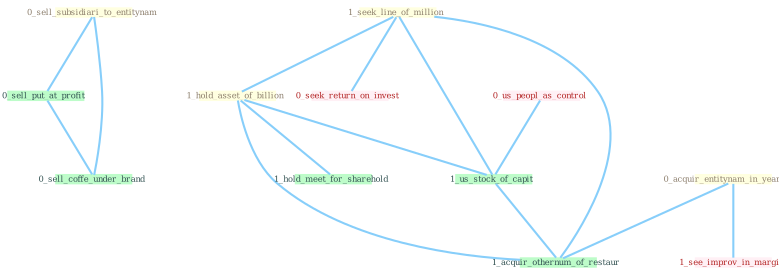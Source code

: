 Graph G{ 
    node
    [shape=polygon,style=filled,width=.5,height=.06,color="#BDFCC9",fixedsize=true,fontsize=4,
    fontcolor="#2f4f4f"];
    {node
    [color="#ffffe0", fontcolor="#8b7d6b"] "0_sell_subsidiari_to_entitynam " "1_seek_line_of_million " "1_hold_asset_of_billion " "0_acquir_entitynam_in_yearnum "}
{node [color="#fff0f5", fontcolor="#b22222"] "0_us_peopl_as_control " "0_seek_return_on_invest " "1_see_improv_in_margin "}
edge [color="#B0E2FF"];

	"0_sell_subsidiari_to_entitynam " -- "0_sell_put_at_profit " [w="1", color="#87cefa" ];
	"0_sell_subsidiari_to_entitynam " -- "0_sell_coffe_under_brand " [w="1", color="#87cefa" ];
	"1_seek_line_of_million " -- "1_hold_asset_of_billion " [w="1", color="#87cefa" ];
	"1_seek_line_of_million " -- "0_seek_return_on_invest " [w="1", color="#87cefa" ];
	"1_seek_line_of_million " -- "1_us_stock_of_capit " [w="1", color="#87cefa" ];
	"1_seek_line_of_million " -- "1_acquir_othernum_of_restaur " [w="1", color="#87cefa" ];
	"1_hold_asset_of_billion " -- "1_us_stock_of_capit " [w="1", color="#87cefa" ];
	"1_hold_asset_of_billion " -- "1_hold_meet_for_sharehold " [w="1", color="#87cefa" ];
	"1_hold_asset_of_billion " -- "1_acquir_othernum_of_restaur " [w="1", color="#87cefa" ];
	"0_acquir_entitynam_in_yearnum " -- "1_see_improv_in_margin " [w="1", color="#87cefa" ];
	"0_acquir_entitynam_in_yearnum " -- "1_acquir_othernum_of_restaur " [w="1", color="#87cefa" ];
	"0_us_peopl_as_control " -- "1_us_stock_of_capit " [w="1", color="#87cefa" ];
	"0_sell_put_at_profit " -- "0_sell_coffe_under_brand " [w="1", color="#87cefa" ];
	"1_us_stock_of_capit " -- "1_acquir_othernum_of_restaur " [w="1", color="#87cefa" ];
}